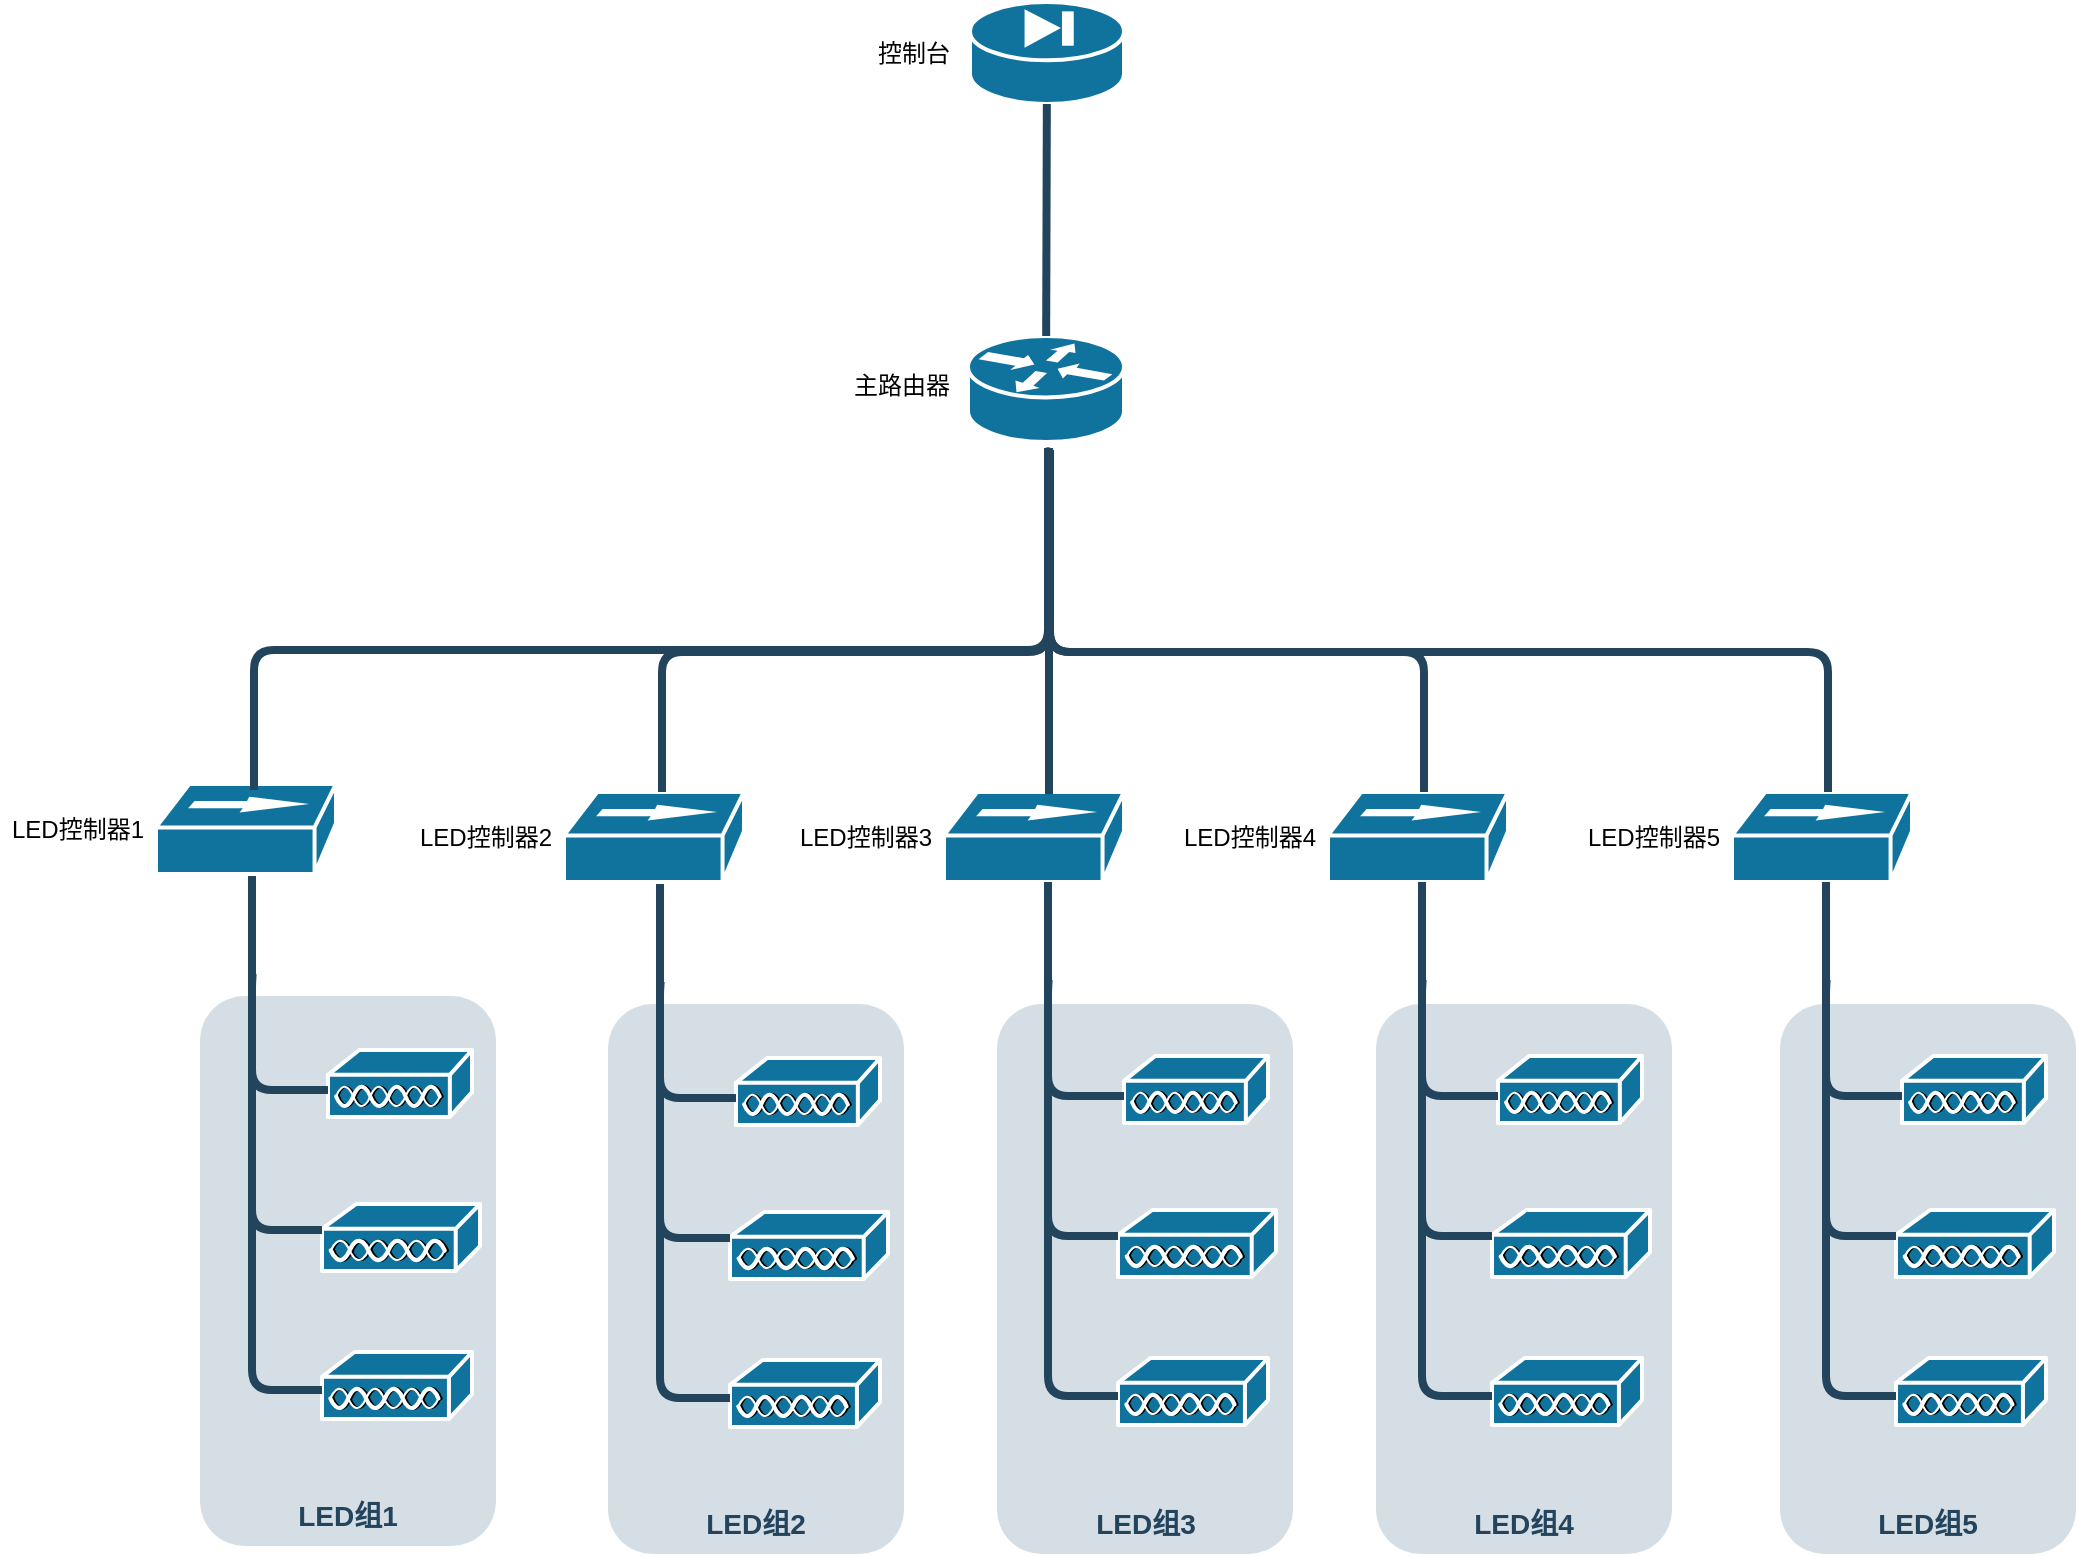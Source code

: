 <mxfile version="21.6.7" type="github">
  <diagram id="6a731a19-8d31-9384-78a2-239565b7b9f0" name="Page-1">
    <mxGraphModel dx="1250" dy="847" grid="0" gridSize="10" guides="0" tooltips="0" connect="0" arrows="0" fold="1" page="0" pageScale="1" pageWidth="827" pageHeight="1169" background="none" math="0" shadow="0">
      <root>
        <mxCell id="0" />
        <mxCell id="1" parent="0" />
        <mxCell id="spmr7n42ZO1LgotDaDAe-2293" value="" style="rounded=1;whiteSpace=wrap;html=1;strokeColor=none;fillColor=#BAC8D3;fontSize=24;fontColor=#23445D;align=center;opacity=60;imageAspect=1;collapsible=0;shadow=0;" vertex="1" parent="1">
          <mxGeometry x="964" y="741" width="148" height="275" as="geometry" />
        </mxCell>
        <mxCell id="spmr7n42ZO1LgotDaDAe-2289" value="" style="rounded=1;whiteSpace=wrap;html=1;strokeColor=none;fillColor=#BAC8D3;fontSize=24;fontColor=#23445D;align=center;opacity=60;" vertex="1" parent="1">
          <mxGeometry x="580" y="741" width="148" height="275" as="geometry" />
        </mxCell>
        <mxCell id="spmr7n42ZO1LgotDaDAe-2292" value="" style="rounded=1;whiteSpace=wrap;html=1;strokeColor=none;fillColor=#BAC8D3;fontSize=24;fontColor=#23445D;align=center;opacity=60;imageAspect=1;collapsible=0;shadow=0;" vertex="1" parent="1">
          <mxGeometry x="774.5" y="741" width="148" height="275" as="geometry" />
        </mxCell>
        <mxCell id="2108" value="" style="shape=mxgraph.cisco.security.pix_firewall;html=1;dashed=0;fillColor=#10739E;strokeColor=#ffffff;strokeWidth=2;verticalLabelPosition=bottom;verticalAlign=top;fontFamily=Helvetica;fontSize=36;fontColor=#FFB366" parent="1" vertex="1">
          <mxGeometry x="761" y="240" width="77" height="51" as="geometry" />
        </mxCell>
        <mxCell id="2138" value="" style="shape=mxgraph.cisco.routers.router;html=1;dashed=0;fillColor=#10739E;strokeColor=#ffffff;strokeWidth=2;verticalLabelPosition=bottom;verticalAlign=top;fontFamily=Helvetica;fontSize=36;fontColor=#FFB366" parent="1" vertex="1">
          <mxGeometry x="760" y="407" width="78" height="53" as="geometry" />
        </mxCell>
        <mxCell id="2140" value="" style="shape=mxgraph.cisco.hubs_and_gateways.100baset_hub;html=1;dashed=0;fillColor=#10739E;strokeColor=#ffffff;strokeWidth=2;verticalLabelPosition=bottom;verticalAlign=top;fontFamily=Helvetica;fontSize=36;fontColor=#FFB366" parent="1" vertex="1">
          <mxGeometry x="748" y="635" width="90" height="45" as="geometry" />
        </mxCell>
        <mxCell id="2143" value="" style="shape=mxgraph.cisco.hubs_and_gateways.100baset_hub;html=1;dashed=0;fillColor=#10739E;strokeColor=#ffffff;strokeWidth=2;verticalLabelPosition=bottom;verticalAlign=top;fontFamily=Helvetica;fontSize=36;fontColor=#FFB366" parent="1" vertex="1">
          <mxGeometry x="940" y="635" width="90" height="45" as="geometry" />
        </mxCell>
        <mxCell id="2170" value="" style="elbow=horizontal;endArrow=none;html=1;strokeColor=#23445D;endFill=0;strokeWidth=4;rounded=1" parent="1" source="2108" target="2138" edge="1">
          <mxGeometry width="100" height="100" relative="1" as="geometry">
            <mxPoint x="1210" y="198.0" as="sourcePoint" />
            <mxPoint x="1210.278" y="240.083" as="targetPoint" />
          </mxGeometry>
        </mxCell>
        <mxCell id="2230" value="LED组2" style="rounded=1;whiteSpace=wrap;html=1;strokeColor=none;fillColor=none;fontSize=14;fontColor=#23445D;align=center;fontStyle=1" parent="1" vertex="1">
          <mxGeometry x="606" y="991" width="96" height="19" as="geometry" />
        </mxCell>
        <mxCell id="spmr7n42ZO1LgotDaDAe-2258" value="" style="shape=mxgraph.cisco.hubs_and_gateways.100baset_hub;html=1;dashed=0;fillColor=#10739E;strokeColor=#ffffff;strokeWidth=2;verticalLabelPosition=bottom;verticalAlign=top;fontFamily=Helvetica;fontSize=36;fontColor=#FFB366" vertex="1" parent="1">
          <mxGeometry x="558" y="635" width="90" height="45" as="geometry" />
        </mxCell>
        <mxCell id="spmr7n42ZO1LgotDaDAe-2259" style="edgeStyle=orthogonalEdgeStyle;rounded=1;html=1;strokeColor=#23445D;endArrow=none;endFill=0;strokeWidth=4;" edge="1" parent="1">
          <mxGeometry relative="1" as="geometry">
            <Array as="points">
              <mxPoint x="800" y="565" />
              <mxPoint x="607" y="565" />
            </Array>
            <mxPoint x="800" y="464" as="sourcePoint" />
            <mxPoint x="607" y="635" as="targetPoint" />
          </mxGeometry>
        </mxCell>
        <mxCell id="spmr7n42ZO1LgotDaDAe-2260" style="edgeStyle=orthogonalEdgeStyle;rounded=1;html=1;strokeColor=#23445D;endArrow=none;endFill=0;strokeWidth=4;" edge="1" parent="1">
          <mxGeometry relative="1" as="geometry">
            <Array as="points">
              <mxPoint x="801" y="565" />
              <mxPoint x="988" y="565" />
              <mxPoint x="988" y="635" />
            </Array>
            <mxPoint x="801" y="464" as="sourcePoint" />
            <mxPoint x="988" y="635" as="targetPoint" />
          </mxGeometry>
        </mxCell>
        <mxCell id="spmr7n42ZO1LgotDaDAe-2261" value="" style="edgeStyle=elbowEdgeStyle;elbow=horizontal;endArrow=none;html=1;strokeColor=#23445D;endFill=0;strokeWidth=4;rounded=1;entryX=0.578;entryY=0.089;entryDx=0;entryDy=0;entryPerimeter=0;" edge="1" parent="1">
          <mxGeometry width="100" height="100" relative="1" as="geometry">
            <mxPoint x="800.5" y="463" as="sourcePoint" />
            <mxPoint x="800.02" y="636.005" as="targetPoint" />
          </mxGeometry>
        </mxCell>
        <mxCell id="spmr7n42ZO1LgotDaDAe-2262" value="" style="shape=mxgraph.cisco.misc.access_point;html=1;dashed=0;fillColor=#10739E;strokeColor=#ffffff;strokeWidth=2;verticalLabelPosition=bottom;verticalAlign=top;fontFamily=Helvetica;fontSize=36;fontColor=#FFB366" vertex="1" parent="1">
          <mxGeometry x="641" y="845" width="79" height="34" as="geometry" />
        </mxCell>
        <mxCell id="spmr7n42ZO1LgotDaDAe-2263" value="" style="shape=mxgraph.cisco.misc.access_point;html=1;dashed=0;fillColor=#10739E;strokeColor=#ffffff;strokeWidth=2;verticalLabelPosition=bottom;verticalAlign=top;fontFamily=Helvetica;fontSize=36;fontColor=#FFB366" vertex="1" parent="1">
          <mxGeometry x="641" y="919" width="75" height="34" as="geometry" />
        </mxCell>
        <mxCell id="spmr7n42ZO1LgotDaDAe-2264" value="" style="shape=mxgraph.cisco.misc.access_point;html=1;dashed=0;fillColor=#10739E;strokeColor=#ffffff;strokeWidth=2;verticalLabelPosition=bottom;verticalAlign=top;fontFamily=Helvetica;fontSize=36;fontColor=#FFB366" vertex="1" parent="1">
          <mxGeometry x="644" y="768" width="72" height="34" as="geometry" />
        </mxCell>
        <mxCell id="spmr7n42ZO1LgotDaDAe-2266" style="edgeStyle=orthogonalEdgeStyle;rounded=1;html=1;strokeColor=#23445D;endArrow=none;endFill=0;strokeWidth=4" edge="1" parent="1">
          <mxGeometry relative="1" as="geometry">
            <Array as="points">
              <mxPoint x="606" y="788" />
            </Array>
            <mxPoint x="607" y="729" as="sourcePoint" />
            <mxPoint x="644" y="788" as="targetPoint" />
          </mxGeometry>
        </mxCell>
        <mxCell id="spmr7n42ZO1LgotDaDAe-2267" style="edgeStyle=orthogonalEdgeStyle;rounded=1;html=1;strokeColor=#23445D;endArrow=none;endFill=0;strokeWidth=4" edge="1" parent="1">
          <mxGeometry relative="1" as="geometry">
            <Array as="points">
              <mxPoint x="606" y="858" />
            </Array>
            <mxPoint x="607" y="729" as="sourcePoint" />
            <mxPoint x="641" y="858" as="targetPoint" />
          </mxGeometry>
        </mxCell>
        <mxCell id="spmr7n42ZO1LgotDaDAe-2268" style="edgeStyle=orthogonalEdgeStyle;rounded=1;html=1;strokeColor=#23445D;endArrow=none;endFill=0;strokeWidth=4;exitX=0.3;exitY=1.044;exitDx=0;exitDy=0;exitPerimeter=0;" edge="1" parent="1">
          <mxGeometry relative="1" as="geometry">
            <Array as="points">
              <mxPoint x="606" y="938" />
            </Array>
            <mxPoint x="606" y="680.98" as="sourcePoint" />
            <mxPoint x="641" y="938" as="targetPoint" />
          </mxGeometry>
        </mxCell>
        <mxCell id="spmr7n42ZO1LgotDaDAe-2272" value="" style="shape=mxgraph.cisco.misc.access_point;html=1;dashed=0;fillColor=#10739E;strokeColor=#ffffff;strokeWidth=2;verticalLabelPosition=bottom;verticalAlign=top;fontFamily=Helvetica;fontSize=36;fontColor=#FFB366" vertex="1" parent="1">
          <mxGeometry x="835" y="844" width="79" height="34" as="geometry" />
        </mxCell>
        <mxCell id="spmr7n42ZO1LgotDaDAe-2273" value="" style="shape=mxgraph.cisco.misc.access_point;html=1;dashed=0;fillColor=#10739E;strokeColor=#ffffff;strokeWidth=2;verticalLabelPosition=bottom;verticalAlign=top;fontFamily=Helvetica;fontSize=36;fontColor=#FFB366" vertex="1" parent="1">
          <mxGeometry x="835" y="918" width="75" height="34" as="geometry" />
        </mxCell>
        <mxCell id="spmr7n42ZO1LgotDaDAe-2274" value="" style="shape=mxgraph.cisco.misc.access_point;html=1;dashed=0;fillColor=#10739E;strokeColor=#ffffff;strokeWidth=2;verticalLabelPosition=bottom;verticalAlign=top;fontFamily=Helvetica;fontSize=36;fontColor=#FFB366" vertex="1" parent="1">
          <mxGeometry x="838" y="767" width="72" height="34" as="geometry" />
        </mxCell>
        <mxCell id="spmr7n42ZO1LgotDaDAe-2275" style="edgeStyle=orthogonalEdgeStyle;rounded=1;html=1;strokeColor=#23445D;endArrow=none;endFill=0;strokeWidth=4" edge="1" parent="1">
          <mxGeometry relative="1" as="geometry">
            <Array as="points">
              <mxPoint x="800" y="787" />
            </Array>
            <mxPoint x="801" y="728" as="sourcePoint" />
            <mxPoint x="838" y="787" as="targetPoint" />
          </mxGeometry>
        </mxCell>
        <mxCell id="spmr7n42ZO1LgotDaDAe-2276" style="edgeStyle=orthogonalEdgeStyle;rounded=1;html=1;strokeColor=#23445D;endArrow=none;endFill=0;strokeWidth=4" edge="1" parent="1">
          <mxGeometry relative="1" as="geometry">
            <Array as="points">
              <mxPoint x="800" y="857" />
            </Array>
            <mxPoint x="801" y="728" as="sourcePoint" />
            <mxPoint x="835" y="857" as="targetPoint" />
          </mxGeometry>
        </mxCell>
        <mxCell id="spmr7n42ZO1LgotDaDAe-2277" style="edgeStyle=orthogonalEdgeStyle;rounded=1;html=1;strokeColor=#23445D;endArrow=none;endFill=0;strokeWidth=4;exitX=0.3;exitY=1.044;exitDx=0;exitDy=0;exitPerimeter=0;" edge="1" parent="1">
          <mxGeometry relative="1" as="geometry">
            <Array as="points">
              <mxPoint x="800" y="937" />
            </Array>
            <mxPoint x="800" y="680" as="sourcePoint" />
            <mxPoint x="835" y="937" as="targetPoint" />
          </mxGeometry>
        </mxCell>
        <mxCell id="spmr7n42ZO1LgotDaDAe-2278" value="" style="shape=mxgraph.cisco.misc.access_point;html=1;dashed=0;fillColor=#10739E;strokeColor=#ffffff;strokeWidth=2;verticalLabelPosition=bottom;verticalAlign=top;fontFamily=Helvetica;fontSize=36;fontColor=#FFB366" vertex="1" parent="1">
          <mxGeometry x="1022" y="844" width="79" height="34" as="geometry" />
        </mxCell>
        <mxCell id="spmr7n42ZO1LgotDaDAe-2279" value="" style="shape=mxgraph.cisco.misc.access_point;html=1;dashed=0;fillColor=#10739E;strokeColor=#ffffff;strokeWidth=2;verticalLabelPosition=bottom;verticalAlign=top;fontFamily=Helvetica;fontSize=36;fontColor=#FFB366" vertex="1" parent="1">
          <mxGeometry x="1022" y="918" width="75" height="34" as="geometry" />
        </mxCell>
        <mxCell id="spmr7n42ZO1LgotDaDAe-2280" value="" style="shape=mxgraph.cisco.misc.access_point;html=1;dashed=0;fillColor=#10739E;strokeColor=#ffffff;strokeWidth=2;verticalLabelPosition=bottom;verticalAlign=top;fontFamily=Helvetica;fontSize=36;fontColor=#FFB366" vertex="1" parent="1">
          <mxGeometry x="1025" y="767" width="72" height="34" as="geometry" />
        </mxCell>
        <mxCell id="spmr7n42ZO1LgotDaDAe-2281" style="edgeStyle=orthogonalEdgeStyle;rounded=1;html=1;strokeColor=#23445D;endArrow=none;endFill=0;strokeWidth=4" edge="1" parent="1">
          <mxGeometry relative="1" as="geometry">
            <Array as="points">
              <mxPoint x="987" y="787" />
            </Array>
            <mxPoint x="988" y="728" as="sourcePoint" />
            <mxPoint x="1025" y="787" as="targetPoint" />
          </mxGeometry>
        </mxCell>
        <mxCell id="spmr7n42ZO1LgotDaDAe-2282" style="edgeStyle=orthogonalEdgeStyle;rounded=1;html=1;strokeColor=#23445D;endArrow=none;endFill=0;strokeWidth=4" edge="1" parent="1">
          <mxGeometry relative="1" as="geometry">
            <Array as="points">
              <mxPoint x="987" y="857" />
            </Array>
            <mxPoint x="988" y="728" as="sourcePoint" />
            <mxPoint x="1022" y="857" as="targetPoint" />
          </mxGeometry>
        </mxCell>
        <mxCell id="spmr7n42ZO1LgotDaDAe-2283" style="edgeStyle=orthogonalEdgeStyle;rounded=1;html=1;strokeColor=#23445D;endArrow=none;endFill=0;strokeWidth=4;exitX=0.3;exitY=1.044;exitDx=0;exitDy=0;exitPerimeter=0;" edge="1" parent="1">
          <mxGeometry relative="1" as="geometry">
            <Array as="points">
              <mxPoint x="987" y="937" />
            </Array>
            <mxPoint x="987" y="680" as="sourcePoint" />
            <mxPoint x="1022" y="937" as="targetPoint" />
          </mxGeometry>
        </mxCell>
        <mxCell id="spmr7n42ZO1LgotDaDAe-2284" value="主路由器" style="text;html=1;strokeColor=none;fillColor=none;align=center;verticalAlign=middle;whiteSpace=wrap;rounded=0;" vertex="1" parent="1">
          <mxGeometry x="697" y="417" width="60" height="30" as="geometry" />
        </mxCell>
        <mxCell id="spmr7n42ZO1LgotDaDAe-2285" value="LED控制器2" style="text;html=1;strokeColor=none;fillColor=none;align=center;verticalAlign=middle;whiteSpace=wrap;rounded=0;" vertex="1" parent="1">
          <mxGeometry x="480" y="642.5" width="78" height="30" as="geometry" />
        </mxCell>
        <mxCell id="spmr7n42ZO1LgotDaDAe-2286" value="控制台" style="text;html=1;strokeColor=none;fillColor=none;align=center;verticalAlign=middle;whiteSpace=wrap;rounded=0;" vertex="1" parent="1">
          <mxGeometry x="703" y="250.5" width="60" height="30" as="geometry" />
        </mxCell>
        <mxCell id="spmr7n42ZO1LgotDaDAe-2291" value="LED组3" style="rounded=1;whiteSpace=wrap;html=1;strokeColor=none;fillColor=none;fontSize=14;fontColor=#23445D;align=center;fontStyle=1" vertex="1" parent="1">
          <mxGeometry x="800.5" y="991" width="96" height="19" as="geometry" />
        </mxCell>
        <mxCell id="spmr7n42ZO1LgotDaDAe-2294" value="LED组4" style="rounded=1;whiteSpace=wrap;html=1;strokeColor=none;fillColor=none;fontSize=14;fontColor=#23445D;align=center;fontStyle=1" vertex="1" parent="1">
          <mxGeometry x="990" y="991" width="96" height="19" as="geometry" />
        </mxCell>
        <mxCell id="spmr7n42ZO1LgotDaDAe-2296" value="LED控制器3" style="text;html=1;strokeColor=none;fillColor=none;align=center;verticalAlign=middle;whiteSpace=wrap;rounded=0;" vertex="1" parent="1">
          <mxGeometry x="670" y="642.5" width="78" height="30" as="geometry" />
        </mxCell>
        <mxCell id="spmr7n42ZO1LgotDaDAe-2297" value="LED控制器4" style="text;html=1;strokeColor=none;fillColor=none;align=center;verticalAlign=middle;whiteSpace=wrap;rounded=0;" vertex="1" parent="1">
          <mxGeometry x="862" y="642.5" width="78" height="30" as="geometry" />
        </mxCell>
        <mxCell id="spmr7n42ZO1LgotDaDAe-2298" value="" style="rounded=1;whiteSpace=wrap;html=1;strokeColor=none;fillColor=#BAC8D3;fontSize=24;fontColor=#23445D;align=center;opacity=60;" vertex="1" parent="1">
          <mxGeometry x="376" y="737" width="148" height="275" as="geometry" />
        </mxCell>
        <mxCell id="spmr7n42ZO1LgotDaDAe-2299" value="LED组1" style="rounded=1;whiteSpace=wrap;html=1;strokeColor=none;fillColor=none;fontSize=14;fontColor=#23445D;align=center;fontStyle=1" vertex="1" parent="1">
          <mxGeometry x="402" y="987" width="96" height="19" as="geometry" />
        </mxCell>
        <mxCell id="spmr7n42ZO1LgotDaDAe-2300" value="" style="shape=mxgraph.cisco.hubs_and_gateways.100baset_hub;html=1;dashed=0;fillColor=#10739E;strokeColor=#ffffff;strokeWidth=2;verticalLabelPosition=bottom;verticalAlign=top;fontFamily=Helvetica;fontSize=36;fontColor=#FFB366" vertex="1" parent="1">
          <mxGeometry x="354" y="631" width="90" height="45" as="geometry" />
        </mxCell>
        <mxCell id="spmr7n42ZO1LgotDaDAe-2301" style="edgeStyle=orthogonalEdgeStyle;rounded=1;html=1;strokeColor=#23445D;endArrow=none;endFill=0;strokeWidth=4;" edge="1" parent="1">
          <mxGeometry relative="1" as="geometry">
            <Array as="points">
              <mxPoint x="800" y="463" />
              <mxPoint x="800" y="564" />
              <mxPoint x="403" y="564" />
            </Array>
            <mxPoint x="800" y="467" as="sourcePoint" />
            <mxPoint x="403" y="634" as="targetPoint" />
          </mxGeometry>
        </mxCell>
        <mxCell id="spmr7n42ZO1LgotDaDAe-2302" value="" style="shape=mxgraph.cisco.misc.access_point;html=1;dashed=0;fillColor=#10739E;strokeColor=#ffffff;strokeWidth=2;verticalLabelPosition=bottom;verticalAlign=top;fontFamily=Helvetica;fontSize=36;fontColor=#FFB366" vertex="1" parent="1">
          <mxGeometry x="437" y="841" width="79" height="34" as="geometry" />
        </mxCell>
        <mxCell id="spmr7n42ZO1LgotDaDAe-2303" value="" style="shape=mxgraph.cisco.misc.access_point;html=1;dashed=0;fillColor=#10739E;strokeColor=#ffffff;strokeWidth=2;verticalLabelPosition=bottom;verticalAlign=top;fontFamily=Helvetica;fontSize=36;fontColor=#FFB366" vertex="1" parent="1">
          <mxGeometry x="437" y="915" width="75" height="34" as="geometry" />
        </mxCell>
        <mxCell id="spmr7n42ZO1LgotDaDAe-2304" value="" style="shape=mxgraph.cisco.misc.access_point;html=1;dashed=0;fillColor=#10739E;strokeColor=#ffffff;strokeWidth=2;verticalLabelPosition=bottom;verticalAlign=top;fontFamily=Helvetica;fontSize=36;fontColor=#FFB366" vertex="1" parent="1">
          <mxGeometry x="440" y="764" width="72" height="34" as="geometry" />
        </mxCell>
        <mxCell id="spmr7n42ZO1LgotDaDAe-2305" style="edgeStyle=orthogonalEdgeStyle;rounded=1;html=1;strokeColor=#23445D;endArrow=none;endFill=0;strokeWidth=4" edge="1" parent="1">
          <mxGeometry relative="1" as="geometry">
            <Array as="points">
              <mxPoint x="402" y="784" />
            </Array>
            <mxPoint x="403" y="725" as="sourcePoint" />
            <mxPoint x="440" y="784" as="targetPoint" />
          </mxGeometry>
        </mxCell>
        <mxCell id="spmr7n42ZO1LgotDaDAe-2306" style="edgeStyle=orthogonalEdgeStyle;rounded=1;html=1;strokeColor=#23445D;endArrow=none;endFill=0;strokeWidth=4" edge="1" parent="1">
          <mxGeometry relative="1" as="geometry">
            <Array as="points">
              <mxPoint x="402" y="854" />
            </Array>
            <mxPoint x="403" y="725" as="sourcePoint" />
            <mxPoint x="437" y="854" as="targetPoint" />
          </mxGeometry>
        </mxCell>
        <mxCell id="spmr7n42ZO1LgotDaDAe-2307" style="edgeStyle=orthogonalEdgeStyle;rounded=1;html=1;strokeColor=#23445D;endArrow=none;endFill=0;strokeWidth=4;exitX=0.3;exitY=1.044;exitDx=0;exitDy=0;exitPerimeter=0;" edge="1" parent="1">
          <mxGeometry relative="1" as="geometry">
            <Array as="points">
              <mxPoint x="402" y="934" />
            </Array>
            <mxPoint x="402" y="676.98" as="sourcePoint" />
            <mxPoint x="437" y="934" as="targetPoint" />
          </mxGeometry>
        </mxCell>
        <mxCell id="spmr7n42ZO1LgotDaDAe-2308" value="LED控制器1" style="text;html=1;strokeColor=none;fillColor=none;align=center;verticalAlign=middle;whiteSpace=wrap;rounded=0;" vertex="1" parent="1">
          <mxGeometry x="276" y="638.5" width="78" height="30" as="geometry" />
        </mxCell>
        <mxCell id="spmr7n42ZO1LgotDaDAe-2320" value="" style="rounded=1;whiteSpace=wrap;html=1;strokeColor=none;fillColor=#BAC8D3;fontSize=24;fontColor=#23445D;align=center;opacity=60;imageAspect=1;collapsible=0;shadow=0;" vertex="1" parent="1">
          <mxGeometry x="1166" y="741" width="148" height="275" as="geometry" />
        </mxCell>
        <mxCell id="spmr7n42ZO1LgotDaDAe-2321" value="" style="shape=mxgraph.cisco.hubs_and_gateways.100baset_hub;html=1;dashed=0;fillColor=#10739E;strokeColor=#ffffff;strokeWidth=2;verticalLabelPosition=bottom;verticalAlign=top;fontFamily=Helvetica;fontSize=36;fontColor=#FFB366" vertex="1" parent="1">
          <mxGeometry x="1142" y="635" width="90" height="45" as="geometry" />
        </mxCell>
        <mxCell id="spmr7n42ZO1LgotDaDAe-2322" style="edgeStyle=orthogonalEdgeStyle;rounded=1;html=1;strokeColor=#23445D;endArrow=none;endFill=0;strokeWidth=4;exitX=0.513;exitY=1.057;exitDx=0;exitDy=0;exitPerimeter=0;" edge="1" parent="1" source="2138">
          <mxGeometry relative="1" as="geometry">
            <Array as="points">
              <mxPoint x="801" y="565" />
              <mxPoint x="1190" y="565" />
            </Array>
            <mxPoint x="1003" y="464" as="sourcePoint" />
            <mxPoint x="1190" y="635" as="targetPoint" />
          </mxGeometry>
        </mxCell>
        <mxCell id="spmr7n42ZO1LgotDaDAe-2323" value="" style="shape=mxgraph.cisco.misc.access_point;html=1;dashed=0;fillColor=#10739E;strokeColor=#ffffff;strokeWidth=2;verticalLabelPosition=bottom;verticalAlign=top;fontFamily=Helvetica;fontSize=36;fontColor=#FFB366" vertex="1" parent="1">
          <mxGeometry x="1224" y="844" width="79" height="34" as="geometry" />
        </mxCell>
        <mxCell id="spmr7n42ZO1LgotDaDAe-2324" value="" style="shape=mxgraph.cisco.misc.access_point;html=1;dashed=0;fillColor=#10739E;strokeColor=#ffffff;strokeWidth=2;verticalLabelPosition=bottom;verticalAlign=top;fontFamily=Helvetica;fontSize=36;fontColor=#FFB366" vertex="1" parent="1">
          <mxGeometry x="1224" y="918" width="75" height="34" as="geometry" />
        </mxCell>
        <mxCell id="spmr7n42ZO1LgotDaDAe-2325" value="" style="shape=mxgraph.cisco.misc.access_point;html=1;dashed=0;fillColor=#10739E;strokeColor=#ffffff;strokeWidth=2;verticalLabelPosition=bottom;verticalAlign=top;fontFamily=Helvetica;fontSize=36;fontColor=#FFB366" vertex="1" parent="1">
          <mxGeometry x="1227" y="767" width="72" height="34" as="geometry" />
        </mxCell>
        <mxCell id="spmr7n42ZO1LgotDaDAe-2326" style="edgeStyle=orthogonalEdgeStyle;rounded=1;html=1;strokeColor=#23445D;endArrow=none;endFill=0;strokeWidth=4" edge="1" parent="1">
          <mxGeometry relative="1" as="geometry">
            <Array as="points">
              <mxPoint x="1189" y="787" />
            </Array>
            <mxPoint x="1190" y="728" as="sourcePoint" />
            <mxPoint x="1227" y="787" as="targetPoint" />
          </mxGeometry>
        </mxCell>
        <mxCell id="spmr7n42ZO1LgotDaDAe-2327" style="edgeStyle=orthogonalEdgeStyle;rounded=1;html=1;strokeColor=#23445D;endArrow=none;endFill=0;strokeWidth=4" edge="1" parent="1">
          <mxGeometry relative="1" as="geometry">
            <Array as="points">
              <mxPoint x="1189" y="857" />
            </Array>
            <mxPoint x="1190" y="728" as="sourcePoint" />
            <mxPoint x="1224" y="857" as="targetPoint" />
          </mxGeometry>
        </mxCell>
        <mxCell id="spmr7n42ZO1LgotDaDAe-2328" style="edgeStyle=orthogonalEdgeStyle;rounded=1;html=1;strokeColor=#23445D;endArrow=none;endFill=0;strokeWidth=4;exitX=0.3;exitY=1.044;exitDx=0;exitDy=0;exitPerimeter=0;" edge="1" parent="1">
          <mxGeometry relative="1" as="geometry">
            <Array as="points">
              <mxPoint x="1189" y="937" />
            </Array>
            <mxPoint x="1189" y="680" as="sourcePoint" />
            <mxPoint x="1224" y="937" as="targetPoint" />
          </mxGeometry>
        </mxCell>
        <mxCell id="spmr7n42ZO1LgotDaDAe-2329" value="LED组5" style="rounded=1;whiteSpace=wrap;html=1;strokeColor=none;fillColor=none;fontSize=14;fontColor=#23445D;align=center;fontStyle=1" vertex="1" parent="1">
          <mxGeometry x="1192" y="991" width="96" height="19" as="geometry" />
        </mxCell>
        <mxCell id="spmr7n42ZO1LgotDaDAe-2330" value="LED控制器5" style="text;html=1;strokeColor=none;fillColor=none;align=center;verticalAlign=middle;whiteSpace=wrap;rounded=0;" vertex="1" parent="1">
          <mxGeometry x="1064" y="642.5" width="78" height="30" as="geometry" />
        </mxCell>
      </root>
    </mxGraphModel>
  </diagram>
</mxfile>
